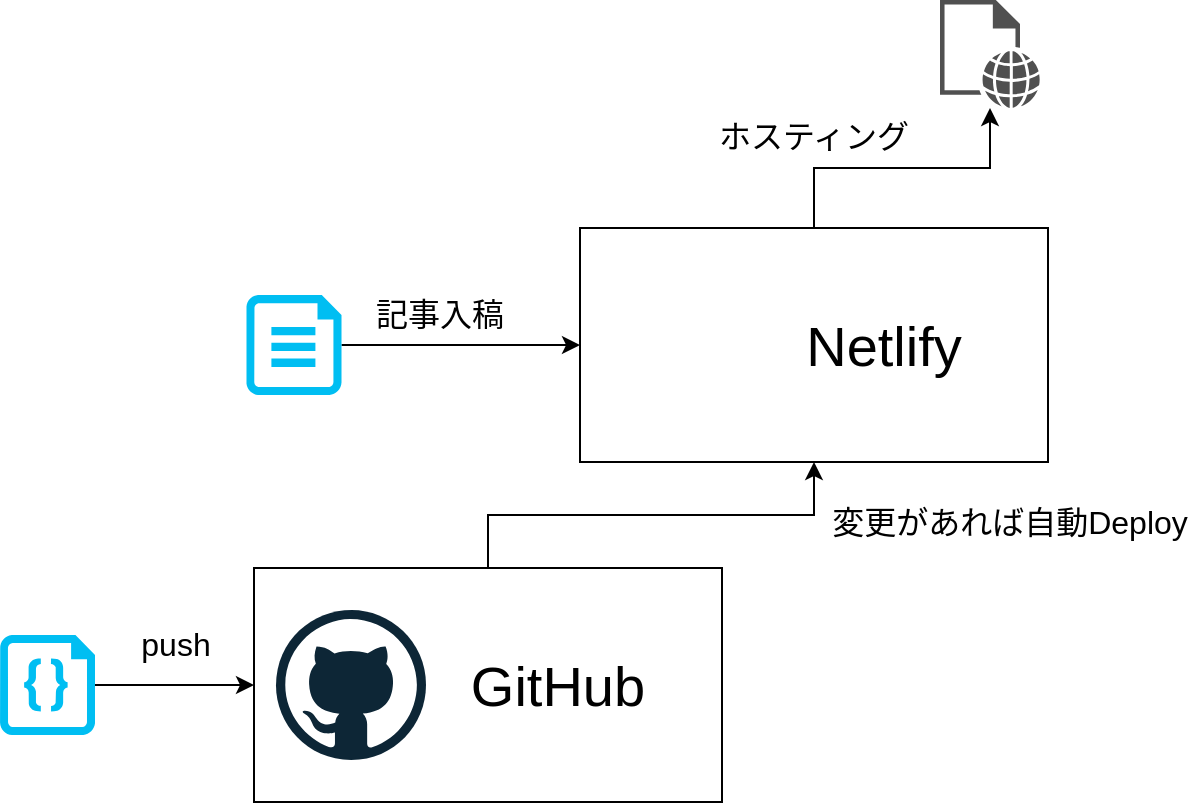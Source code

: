 <mxfile version="17.1.2" type="github">
  <diagram id="gScytXmBmrzgrhKitYHF" name="Page-1">
    <mxGraphModel dx="1422" dy="705" grid="1" gridSize="10" guides="1" tooltips="1" connect="1" arrows="1" fold="1" page="1" pageScale="1" pageWidth="827" pageHeight="1169" math="0" shadow="0">
      <root>
        <mxCell id="0" />
        <mxCell id="1" parent="0" />
        <mxCell id="Oo51jLbtGuqSmqchbQGD-20" style="edgeStyle=orthogonalEdgeStyle;rounded=0;orthogonalLoop=1;jettySize=auto;html=1;fontSize=16;" parent="1" source="Oo51jLbtGuqSmqchbQGD-1" target="Oo51jLbtGuqSmqchbQGD-6" edge="1">
          <mxGeometry relative="1" as="geometry" />
        </mxCell>
        <mxCell id="Oo51jLbtGuqSmqchbQGD-1" value="&lt;font style=&quot;font-size: 28px&quot;&gt;&amp;nbsp; &amp;nbsp; &amp;nbsp; &amp;nbsp; &amp;nbsp;GitHub&lt;/font&gt;" style="rounded=0;whiteSpace=wrap;html=1;" parent="1" vertex="1">
          <mxGeometry x="297" y="350" width="234" height="117" as="geometry" />
        </mxCell>
        <mxCell id="Oo51jLbtGuqSmqchbQGD-2" value="" style="dashed=0;outlineConnect=0;html=1;align=center;labelPosition=center;verticalLabelPosition=bottom;verticalAlign=top;shape=mxgraph.weblogos.github;fontSize=28;" parent="1" vertex="1">
          <mxGeometry x="308" y="371" width="75" height="75" as="geometry" />
        </mxCell>
        <mxCell id="Oo51jLbtGuqSmqchbQGD-15" style="edgeStyle=orthogonalEdgeStyle;rounded=0;orthogonalLoop=1;jettySize=auto;html=1;fontSize=16;" parent="1" source="Oo51jLbtGuqSmqchbQGD-6" target="Oo51jLbtGuqSmqchbQGD-14" edge="1">
          <mxGeometry relative="1" as="geometry" />
        </mxCell>
        <mxCell id="Oo51jLbtGuqSmqchbQGD-6" value="&lt;font style=&quot;font-size: 28px&quot;&gt;&amp;nbsp; &amp;nbsp; &amp;nbsp; &amp;nbsp; &amp;nbsp;Netlify&lt;/font&gt;" style="rounded=0;whiteSpace=wrap;html=1;" parent="1" vertex="1">
          <mxGeometry x="460" y="180" width="234" height="117" as="geometry" />
        </mxCell>
        <mxCell id="Oo51jLbtGuqSmqchbQGD-7" value="" style="shape=image;html=1;verticalAlign=top;verticalLabelPosition=bottom;labelBackgroundColor=#ffffff;imageAspect=0;aspect=fixed;image=https://cdn2.iconfinder.com/data/icons/boxicons-logos/24/bxl-netlify-128.png;fontSize=28;" parent="1" vertex="1">
          <mxGeometry x="480" y="198.5" width="80" height="80" as="geometry" />
        </mxCell>
        <mxCell id="8IO0sW9zybpXtlUvJJd--1" style="edgeStyle=orthogonalEdgeStyle;rounded=0;orthogonalLoop=1;jettySize=auto;html=1;exitX=1;exitY=0.5;exitDx=0;exitDy=0;exitPerimeter=0;fontSize=16;" edge="1" parent="1" source="Oo51jLbtGuqSmqchbQGD-9" target="Oo51jLbtGuqSmqchbQGD-6">
          <mxGeometry relative="1" as="geometry" />
        </mxCell>
        <mxCell id="Oo51jLbtGuqSmqchbQGD-9" value="" style="verticalLabelPosition=bottom;html=1;verticalAlign=top;align=center;strokeColor=none;fillColor=#00BEF2;shape=mxgraph.azure.cloud_services_configuration_file;pointerEvents=1;fontSize=28;" parent="1" vertex="1">
          <mxGeometry x="293.25" y="213.5" width="47.5" height="50" as="geometry" />
        </mxCell>
        <mxCell id="Oo51jLbtGuqSmqchbQGD-11" value="&lt;font style=&quot;font-size: 16px&quot;&gt;記事入稿&lt;/font&gt;" style="text;html=1;strokeColor=none;fillColor=none;align=center;verticalAlign=middle;whiteSpace=wrap;rounded=0;fontSize=28;" parent="1" vertex="1">
          <mxGeometry x="350" y="198.5" width="80" height="40" as="geometry" />
        </mxCell>
        <mxCell id="Oo51jLbtGuqSmqchbQGD-14" value="" style="sketch=0;pointerEvents=1;shadow=0;dashed=0;html=1;strokeColor=none;fillColor=#505050;labelPosition=center;verticalLabelPosition=bottom;verticalAlign=top;outlineConnect=0;align=center;shape=mxgraph.office.concepts.web_page;fontSize=16;" parent="1" vertex="1">
          <mxGeometry x="640" y="66" width="50" height="54" as="geometry" />
        </mxCell>
        <mxCell id="Oo51jLbtGuqSmqchbQGD-16" value="&lt;font style=&quot;font-size: 16px&quot;&gt;ホスティング&lt;/font&gt;" style="text;html=1;strokeColor=none;fillColor=none;align=center;verticalAlign=middle;whiteSpace=wrap;rounded=0;fontSize=28;" parent="1" vertex="1">
          <mxGeometry x="522" y="110" width="110" height="40" as="geometry" />
        </mxCell>
        <mxCell id="Oo51jLbtGuqSmqchbQGD-18" style="edgeStyle=orthogonalEdgeStyle;rounded=0;orthogonalLoop=1;jettySize=auto;html=1;exitX=1;exitY=0.5;exitDx=0;exitDy=0;exitPerimeter=0;fontSize=16;" parent="1" source="Oo51jLbtGuqSmqchbQGD-17" target="Oo51jLbtGuqSmqchbQGD-1" edge="1">
          <mxGeometry relative="1" as="geometry" />
        </mxCell>
        <mxCell id="Oo51jLbtGuqSmqchbQGD-17" value="" style="verticalLabelPosition=bottom;html=1;verticalAlign=top;align=center;strokeColor=none;fillColor=#00BEF2;shape=mxgraph.azure.code_file;pointerEvents=1;fontSize=16;" parent="1" vertex="1">
          <mxGeometry x="170" y="383.5" width="47.5" height="50" as="geometry" />
        </mxCell>
        <mxCell id="Oo51jLbtGuqSmqchbQGD-19" value="&lt;font style=&quot;font-size: 16px&quot;&gt;push&lt;/font&gt;" style="text;html=1;strokeColor=none;fillColor=none;align=center;verticalAlign=middle;whiteSpace=wrap;rounded=0;fontSize=28;" parent="1" vertex="1">
          <mxGeometry x="223.25" y="371" width="70" height="25" as="geometry" />
        </mxCell>
        <mxCell id="Oo51jLbtGuqSmqchbQGD-21" value="&lt;font style=&quot;font-size: 16px&quot;&gt;変更があれば自動Deploy&lt;/font&gt;" style="text;html=1;strokeColor=none;fillColor=none;align=center;verticalAlign=middle;whiteSpace=wrap;rounded=0;fontSize=28;" parent="1" vertex="1">
          <mxGeometry x="580" y="310" width="190" height="25" as="geometry" />
        </mxCell>
      </root>
    </mxGraphModel>
  </diagram>
</mxfile>
